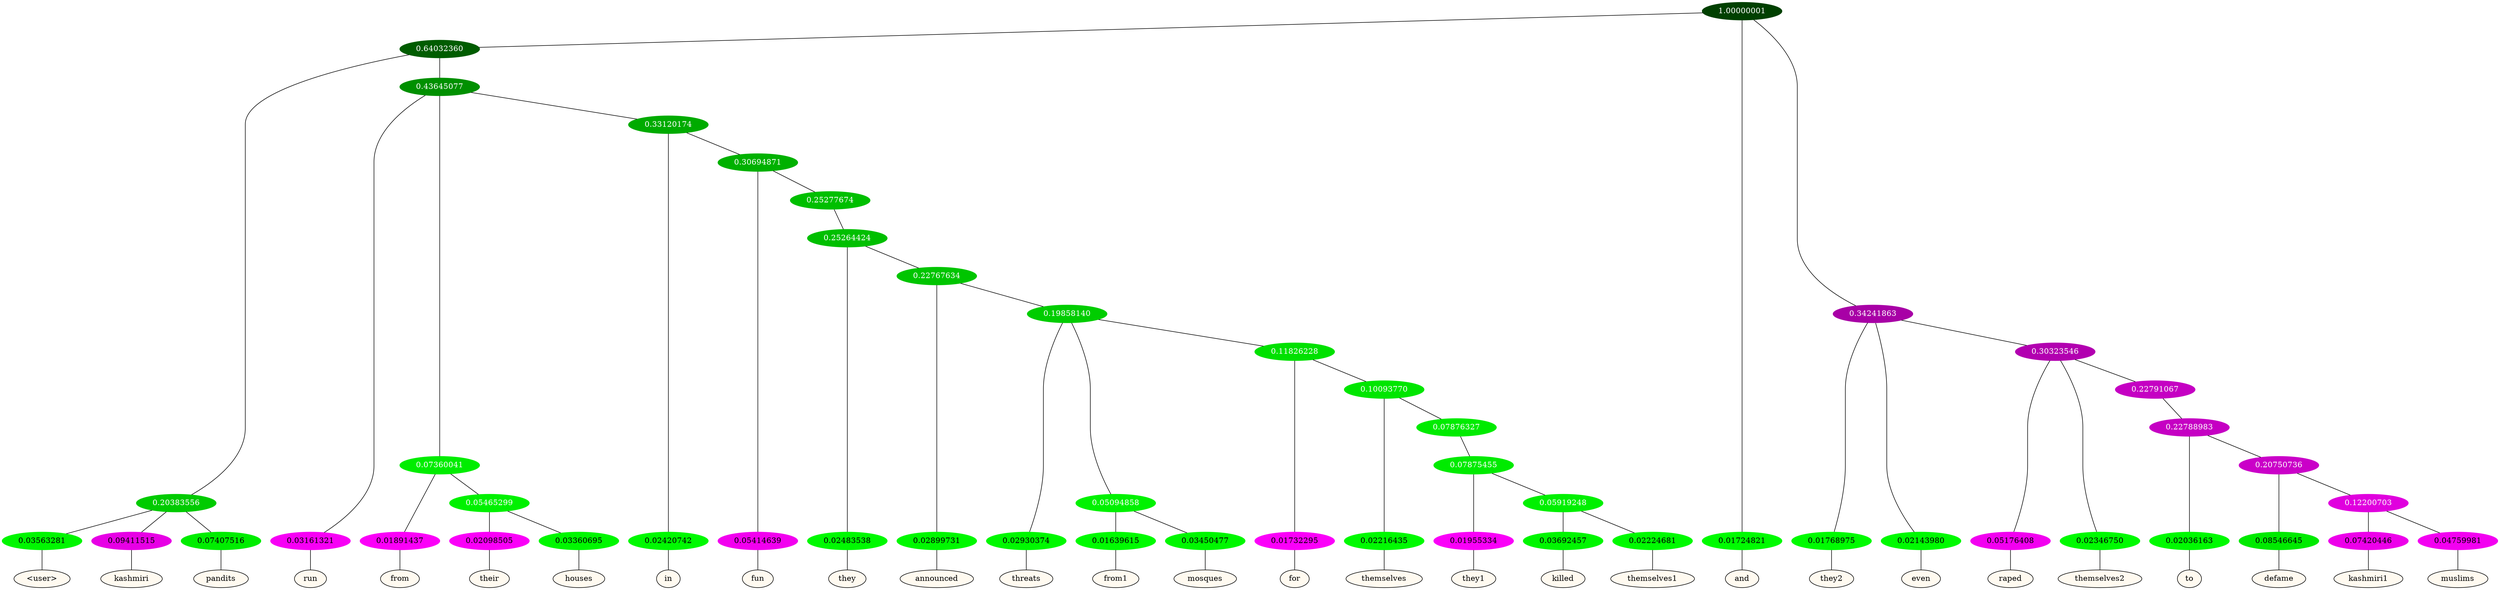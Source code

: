 graph {
	node [format=png height=0.15 nodesep=0.001 ordering=out overlap=prism overlap_scaling=0.01 ranksep=0.001 ratio=0.2 style=filled width=0.15]
	{
		rank=same
		a_w_9 [label="\<user\>" color=black fillcolor=floralwhite style="filled,solid"]
		a_w_10 [label=kashmiri color=black fillcolor=floralwhite style="filled,solid"]
		a_w_11 [label=pandits color=black fillcolor=floralwhite style="filled,solid"]
		a_w_12 [label=run color=black fillcolor=floralwhite style="filled,solid"]
		a_w_18 [label=from color=black fillcolor=floralwhite style="filled,solid"]
		a_w_23 [label=their color=black fillcolor=floralwhite style="filled,solid"]
		a_w_24 [label=houses color=black fillcolor=floralwhite style="filled,solid"]
		a_w_20 [label=in color=black fillcolor=floralwhite style="filled,solid"]
		a_w_25 [label=fun color=black fillcolor=floralwhite style="filled,solid"]
		a_w_32 [label=they color=black fillcolor=floralwhite style="filled,solid"]
		a_w_36 [label=announced color=black fillcolor=floralwhite style="filled,solid"]
		a_w_38 [label=threats color=black fillcolor=floralwhite style="filled,solid"]
		a_w_41 [label=from1 color=black fillcolor=floralwhite style="filled,solid"]
		a_w_42 [label=mosques color=black fillcolor=floralwhite style="filled,solid"]
		a_w_43 [label=for color=black fillcolor=floralwhite style="filled,solid"]
		a_w_45 [label=themselves color=black fillcolor=floralwhite style="filled,solid"]
		a_w_48 [label=they1 color=black fillcolor=floralwhite style="filled,solid"]
		a_w_50 [label=killed color=black fillcolor=floralwhite style="filled,solid"]
		a_w_51 [label=themselves1 color=black fillcolor=floralwhite style="filled,solid"]
		a_w_2 [label=and color=black fillcolor=floralwhite style="filled,solid"]
		a_w_6 [label=they2 color=black fillcolor=floralwhite style="filled,solid"]
		a_w_7 [label=even color=black fillcolor=floralwhite style="filled,solid"]
		a_w_15 [label=raped color=black fillcolor=floralwhite style="filled,solid"]
		a_w_16 [label=themselves2 color=black fillcolor=floralwhite style="filled,solid"]
		a_w_27 [label=to color=black fillcolor=floralwhite style="filled,solid"]
		a_w_30 [label=defame color=black fillcolor=floralwhite style="filled,solid"]
		a_w_34 [label=kashmiri1 color=black fillcolor=floralwhite style="filled,solid"]
		a_w_35 [label=muslims color=black fillcolor=floralwhite style="filled,solid"]
	}
	a_n_9 -- a_w_9
	a_n_10 -- a_w_10
	a_n_11 -- a_w_11
	a_n_12 -- a_w_12
	a_n_18 -- a_w_18
	a_n_23 -- a_w_23
	a_n_24 -- a_w_24
	a_n_20 -- a_w_20
	a_n_25 -- a_w_25
	a_n_32 -- a_w_32
	a_n_36 -- a_w_36
	a_n_38 -- a_w_38
	a_n_41 -- a_w_41
	a_n_42 -- a_w_42
	a_n_43 -- a_w_43
	a_n_45 -- a_w_45
	a_n_48 -- a_w_48
	a_n_50 -- a_w_50
	a_n_51 -- a_w_51
	a_n_2 -- a_w_2
	a_n_6 -- a_w_6
	a_n_7 -- a_w_7
	a_n_15 -- a_w_15
	a_n_16 -- a_w_16
	a_n_27 -- a_w_27
	a_n_30 -- a_w_30
	a_n_34 -- a_w_34
	a_n_35 -- a_w_35
	{
		rank=same
		a_n_9 [label=0.03563281 color="0.334 1.000 0.964" fontcolor=black]
		a_n_10 [label=0.09411515 color="0.835 1.000 0.906" fontcolor=black]
		a_n_11 [label=0.07407516 color="0.334 1.000 0.926" fontcolor=black]
		a_n_12 [label=0.03161321 color="0.835 1.000 0.968" fontcolor=black]
		a_n_18 [label=0.01891437 color="0.835 1.000 0.981" fontcolor=black]
		a_n_23 [label=0.02098505 color="0.835 1.000 0.979" fontcolor=black]
		a_n_24 [label=0.03360695 color="0.334 1.000 0.966" fontcolor=black]
		a_n_20 [label=0.02420742 color="0.334 1.000 0.976" fontcolor=black]
		a_n_25 [label=0.05414639 color="0.835 1.000 0.946" fontcolor=black]
		a_n_32 [label=0.02483538 color="0.334 1.000 0.975" fontcolor=black]
		a_n_36 [label=0.02899731 color="0.334 1.000 0.971" fontcolor=black]
		a_n_38 [label=0.02930374 color="0.334 1.000 0.971" fontcolor=black]
		a_n_41 [label=0.01639615 color="0.334 1.000 0.984" fontcolor=black]
		a_n_42 [label=0.03450477 color="0.334 1.000 0.965" fontcolor=black]
		a_n_43 [label=0.01732295 color="0.835 1.000 0.983" fontcolor=black]
		a_n_45 [label=0.02216435 color="0.334 1.000 0.978" fontcolor=black]
		a_n_48 [label=0.01955334 color="0.835 1.000 0.980" fontcolor=black]
		a_n_50 [label=0.03692457 color="0.334 1.000 0.963" fontcolor=black]
		a_n_51 [label=0.02224681 color="0.334 1.000 0.978" fontcolor=black]
		a_n_2 [label=0.01724821 color="0.334 1.000 0.983" fontcolor=black]
		a_n_6 [label=0.01768975 color="0.334 1.000 0.982" fontcolor=black]
		a_n_7 [label=0.02143980 color="0.334 1.000 0.979" fontcolor=black]
		a_n_15 [label=0.05176408 color="0.835 1.000 0.948" fontcolor=black]
		a_n_16 [label=0.02346750 color="0.334 1.000 0.977" fontcolor=black]
		a_n_27 [label=0.02036163 color="0.334 1.000 0.980" fontcolor=black]
		a_n_30 [label=0.08546645 color="0.334 1.000 0.915" fontcolor=black]
		a_n_34 [label=0.07420446 color="0.835 1.000 0.926" fontcolor=black]
		a_n_35 [label=0.04759981 color="0.835 1.000 0.952" fontcolor=black]
	}
	a_n_0 [label=1.00000001 color="0.334 1.000 0.250" fontcolor=grey99]
	a_n_1 [label=0.64032360 color="0.334 1.000 0.360" fontcolor=grey99]
	a_n_0 -- a_n_1
	a_n_0 -- a_n_2
	a_n_3 [label=0.34241863 color="0.835 1.000 0.658" fontcolor=grey99]
	a_n_0 -- a_n_3
	a_n_4 [label=0.20383556 color="0.334 1.000 0.796" fontcolor=grey99]
	a_n_1 -- a_n_4
	a_n_5 [label=0.43645077 color="0.334 1.000 0.564" fontcolor=grey99]
	a_n_1 -- a_n_5
	a_n_3 -- a_n_6
	a_n_3 -- a_n_7
	a_n_8 [label=0.30323546 color="0.835 1.000 0.697" fontcolor=grey99]
	a_n_3 -- a_n_8
	a_n_4 -- a_n_9
	a_n_4 -- a_n_10
	a_n_4 -- a_n_11
	a_n_5 -- a_n_12
	a_n_13 [label=0.07360041 color="0.334 1.000 0.926" fontcolor=grey99]
	a_n_5 -- a_n_13
	a_n_14 [label=0.33120174 color="0.334 1.000 0.669" fontcolor=grey99]
	a_n_5 -- a_n_14
	a_n_8 -- a_n_15
	a_n_8 -- a_n_16
	a_n_17 [label=0.22791067 color="0.835 1.000 0.772" fontcolor=grey99]
	a_n_8 -- a_n_17
	a_n_13 -- a_n_18
	a_n_19 [label=0.05465299 color="0.334 1.000 0.945" fontcolor=grey99]
	a_n_13 -- a_n_19
	a_n_14 -- a_n_20
	a_n_21 [label=0.30694871 color="0.334 1.000 0.693" fontcolor=grey99]
	a_n_14 -- a_n_21
	a_n_22 [label=0.22788983 color="0.835 1.000 0.772" fontcolor=grey99]
	a_n_17 -- a_n_22
	a_n_19 -- a_n_23
	a_n_19 -- a_n_24
	a_n_21 -- a_n_25
	a_n_26 [label=0.25277674 color="0.334 1.000 0.747" fontcolor=grey99]
	a_n_21 -- a_n_26
	a_n_22 -- a_n_27
	a_n_28 [label=0.20750736 color="0.835 1.000 0.792" fontcolor=grey99]
	a_n_22 -- a_n_28
	a_n_29 [label=0.25264424 color="0.334 1.000 0.747" fontcolor=grey99]
	a_n_26 -- a_n_29
	a_n_28 -- a_n_30
	a_n_31 [label=0.12200703 color="0.835 1.000 0.878" fontcolor=grey99]
	a_n_28 -- a_n_31
	a_n_29 -- a_n_32
	a_n_33 [label=0.22767634 color="0.334 1.000 0.772" fontcolor=grey99]
	a_n_29 -- a_n_33
	a_n_31 -- a_n_34
	a_n_31 -- a_n_35
	a_n_33 -- a_n_36
	a_n_37 [label=0.19858140 color="0.334 1.000 0.801" fontcolor=grey99]
	a_n_33 -- a_n_37
	a_n_37 -- a_n_38
	a_n_39 [label=0.05094858 color="0.334 1.000 0.949" fontcolor=grey99]
	a_n_37 -- a_n_39
	a_n_40 [label=0.11826228 color="0.334 1.000 0.882" fontcolor=grey99]
	a_n_37 -- a_n_40
	a_n_39 -- a_n_41
	a_n_39 -- a_n_42
	a_n_40 -- a_n_43
	a_n_44 [label=0.10093770 color="0.334 1.000 0.899" fontcolor=grey99]
	a_n_40 -- a_n_44
	a_n_44 -- a_n_45
	a_n_46 [label=0.07876327 color="0.334 1.000 0.921" fontcolor=grey99]
	a_n_44 -- a_n_46
	a_n_47 [label=0.07875455 color="0.334 1.000 0.921" fontcolor=grey99]
	a_n_46 -- a_n_47
	a_n_47 -- a_n_48
	a_n_49 [label=0.05919248 color="0.334 1.000 0.941" fontcolor=grey99]
	a_n_47 -- a_n_49
	a_n_49 -- a_n_50
	a_n_49 -- a_n_51
}
